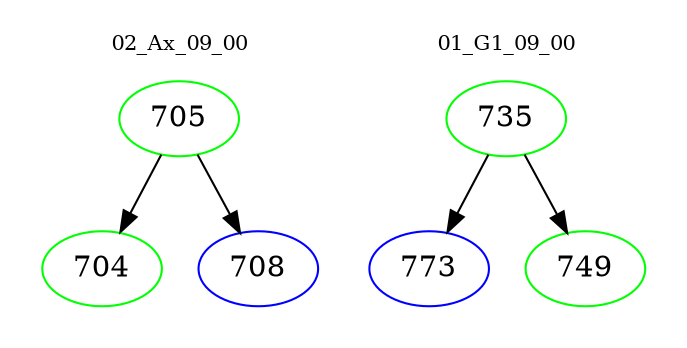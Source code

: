 digraph{
subgraph cluster_0 {
color = white
label = "02_Ax_09_00";
fontsize=10;
T0_705 [label="705", color="green"]
T0_705 -> T0_704 [color="black"]
T0_704 [label="704", color="green"]
T0_705 -> T0_708 [color="black"]
T0_708 [label="708", color="blue"]
}
subgraph cluster_1 {
color = white
label = "01_G1_09_00";
fontsize=10;
T1_735 [label="735", color="green"]
T1_735 -> T1_773 [color="black"]
T1_773 [label="773", color="blue"]
T1_735 -> T1_749 [color="black"]
T1_749 [label="749", color="green"]
}
}
